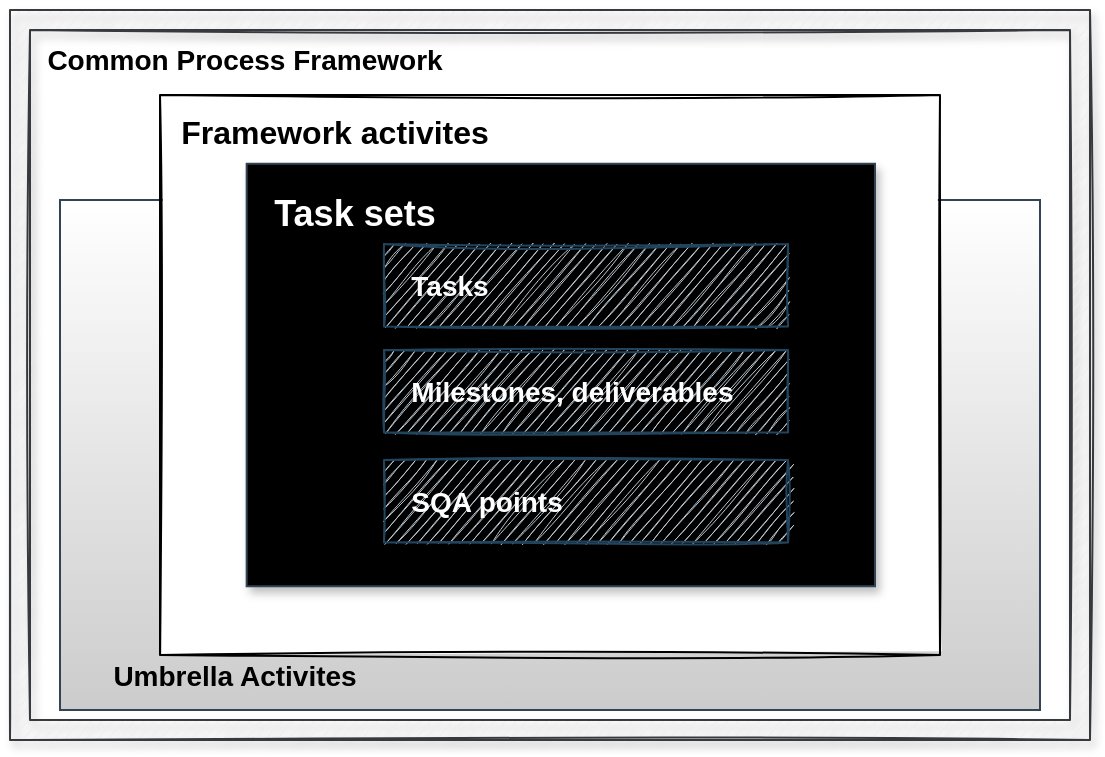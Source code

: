 <mxfile version="16.1.2" type="device"><diagram id="RXWhva6_vvmpbS0hfwOy" name="第 1 页"><mxGraphModel dx="650" dy="508" grid="1" gridSize="10" guides="1" tooltips="1" connect="1" arrows="1" fold="1" page="1" pageScale="1" pageWidth="827" pageHeight="1169" math="0" shadow="0"><root><mxCell id="0"/><mxCell id="1" parent="0"/><mxCell id="vX5zxR9fB891cjioJwM3-4" value="" style="verticalLabelPosition=bottom;verticalAlign=top;html=1;shape=mxgraph.basic.frame;dx=10;shadow=1;sketch=1;fillColor=#eeeeee;strokeColor=#36393d;" vertex="1" parent="1"><mxGeometry x="143" y="185" width="540" height="365" as="geometry"/></mxCell><mxCell id="vX5zxR9fB891cjioJwM3-26" value="Object" style="html=1;rounded=0;shadow=0;sketch=0;fillColor=#CCCCCC;strokeColor=#314354;fontColor=#ffffff;gradientColor=#ffffff;gradientDirection=north;" vertex="1" parent="1"><mxGeometry x="168" y="280" width="490" height="255" as="geometry"/></mxCell><mxCell id="vX5zxR9fB891cjioJwM3-6" value="" style="rounded=0;absoluteArcSize=1;html=1;arcSize=10;shadow=0;sketch=1;glass=0;" vertex="1" parent="1"><mxGeometry x="218" y="227.5" width="390" height="280" as="geometry"/></mxCell><mxCell id="vX5zxR9fB891cjioJwM3-7" value="" style="html=1;shape=mxgraph.er.anchor;whiteSpace=wrap;shadow=1;sketch=1;" vertex="1" parent="vX5zxR9fB891cjioJwM3-6"><mxGeometry width="112.5" height="150.862" as="geometry"/></mxCell><mxCell id="vX5zxR9fB891cjioJwM3-12" value="Framework activites" style="text;html=1;align=center;verticalAlign=middle;resizable=0;points=[];autosize=1;strokeColor=none;fillColor=none;fontSize=16;fontStyle=1" vertex="1" parent="vX5zxR9fB891cjioJwM3-6"><mxGeometry x="2" y="8.75" width="170" height="20" as="geometry"/></mxCell><mxCell id="vX5zxR9fB891cjioJwM3-20" value="" style="rounded=0;absoluteArcSize=1;html=1;arcSize=10;shadow=1;sketch=0;fillColor=#000000;strokeColor=#314354;glass=0;fontColor=#ffffff;" vertex="1" parent="vX5zxR9fB891cjioJwM3-6"><mxGeometry x="43.333" y="34.38" width="314.167" height="211.25" as="geometry"/></mxCell><mxCell id="vX5zxR9fB891cjioJwM3-21" value="" style="html=1;shape=mxgraph.er.anchor;whiteSpace=wrap;rounded=0;shadow=0;sketch=0;" vertex="1" parent="vX5zxR9fB891cjioJwM3-20"><mxGeometry width="157.083" height="211.25" as="geometry"/></mxCell><mxCell id="vX5zxR9fB891cjioJwM3-22" value="&lt;div&gt;&lt;font style=&quot;font-size: 14px&quot;&gt;&lt;b&gt;&amp;nbsp; &amp;nbsp;SQA points&amp;nbsp;&lt;/b&gt;&lt;/font&gt;&lt;/div&gt;" style="rounded=0;absoluteArcSize=1;html=1;arcSize=10;whiteSpace=wrap;points=[];strokeColor=#23445d;fillColor=#bac8d3;shadow=0;sketch=1;align=left;fontColor=#FFFFFF;" vertex="1" parent="vX5zxR9fB891cjioJwM3-20"><mxGeometry x="68.667" y="148.12" width="202.042" height="41.25" as="geometry"/></mxCell><mxCell id="vX5zxR9fB891cjioJwM3-24" value="&lt;font style=&quot;font-size: 14px&quot;&gt;&lt;b&gt;&amp;nbsp; &amp;nbsp;Tasks&lt;/b&gt;&lt;/font&gt;" style="rounded=0;absoluteArcSize=1;html=1;arcSize=10;whiteSpace=wrap;points=[];strokeColor=#23445d;fillColor=#bac8d3;shadow=0;sketch=1;align=left;fontColor=#FFFFFF;" vertex="1" parent="vX5zxR9fB891cjioJwM3-20"><mxGeometry x="68.667" y="40.12" width="202.042" height="41.25" as="geometry"/></mxCell><mxCell id="vX5zxR9fB891cjioJwM3-23" value="&lt;div&gt;&lt;font style=&quot;font-size: 14px&quot;&gt;&lt;b&gt;&amp;nbsp; &amp;nbsp;Milestones, deliverables&lt;/b&gt;&lt;/font&gt;&lt;/div&gt;" style="rounded=0;absoluteArcSize=1;html=1;arcSize=10;whiteSpace=wrap;points=[];strokeColor=#23445d;fillColor=#bac8d3;shadow=0;sketch=1;align=left;fontColor=#FFFFFF;" vertex="1" parent="vX5zxR9fB891cjioJwM3-20"><mxGeometry x="68.667" y="93.12" width="202.042" height="41.25" as="geometry"/></mxCell><mxCell id="vX5zxR9fB891cjioJwM3-27" value="Task sets" style="text;html=1;align=center;verticalAlign=middle;resizable=0;points=[];autosize=1;strokeColor=none;fillColor=none;fontStyle=1;fontSize=18;fontColor=#FFFFFF;" vertex="1" parent="vX5zxR9fB891cjioJwM3-20"><mxGeometry x="3.667" y="10.12" width="100" height="30" as="geometry"/></mxCell><mxCell id="vX5zxR9fB891cjioJwM3-5" value="&lt;font style=&quot;font-size: 14px&quot;&gt;Common Process Framework&lt;/font&gt;" style="text;html=1;align=center;verticalAlign=middle;resizable=0;points=[];autosize=1;strokeColor=none;fillColor=none;fontStyle=1" vertex="1" parent="1"><mxGeometry x="155" y="200" width="210" height="20" as="geometry"/></mxCell><mxCell id="vX5zxR9fB891cjioJwM3-28" value="&lt;font&gt;Umbrella Activites&lt;/font&gt;" style="text;html=1;align=center;verticalAlign=middle;resizable=0;points=[];autosize=1;strokeColor=none;fillColor=none;fontSize=14;fontColor=#000000;fontStyle=1" vertex="1" parent="1"><mxGeometry x="185" y="507.5" width="140" height="20" as="geometry"/></mxCell></root></mxGraphModel></diagram></mxfile>